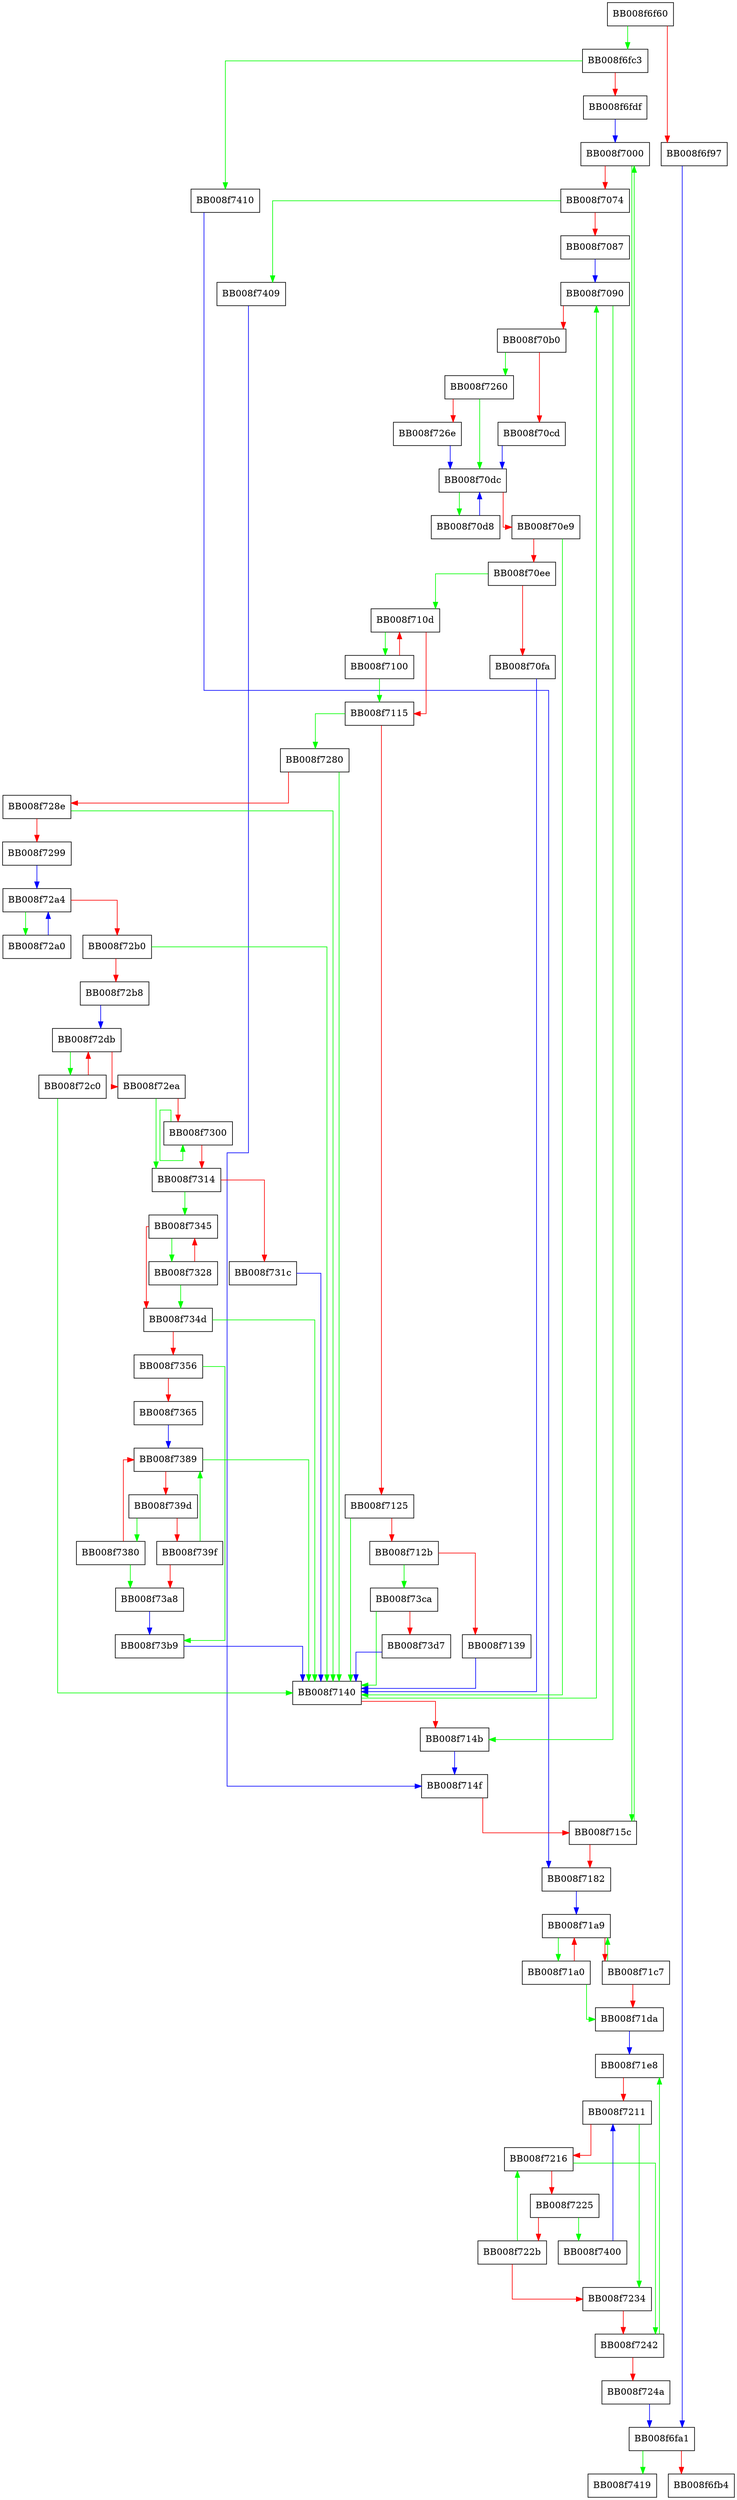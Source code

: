 digraph __gconv_read_conf {
  node [shape="box"];
  graph [splines=ortho];
  BB008f6f60 -> BB008f6fc3 [color="green"];
  BB008f6f60 -> BB008f6f97 [color="red"];
  BB008f6f97 -> BB008f6fa1 [color="blue"];
  BB008f6fa1 -> BB008f7419 [color="green"];
  BB008f6fa1 -> BB008f6fb4 [color="red"];
  BB008f6fc3 -> BB008f7410 [color="green"];
  BB008f6fc3 -> BB008f6fdf [color="red"];
  BB008f6fdf -> BB008f7000 [color="blue"];
  BB008f7000 -> BB008f715c [color="green"];
  BB008f7000 -> BB008f7074 [color="red"];
  BB008f7074 -> BB008f7409 [color="green"];
  BB008f7074 -> BB008f7087 [color="red"];
  BB008f7087 -> BB008f7090 [color="blue"];
  BB008f7090 -> BB008f714b [color="green"];
  BB008f7090 -> BB008f70b0 [color="red"];
  BB008f70b0 -> BB008f7260 [color="green"];
  BB008f70b0 -> BB008f70cd [color="red"];
  BB008f70cd -> BB008f70dc [color="blue"];
  BB008f70d8 -> BB008f70dc [color="blue"];
  BB008f70dc -> BB008f70d8 [color="green"];
  BB008f70dc -> BB008f70e9 [color="red"];
  BB008f70e9 -> BB008f7140 [color="green"];
  BB008f70e9 -> BB008f70ee [color="red"];
  BB008f70ee -> BB008f710d [color="green"];
  BB008f70ee -> BB008f70fa [color="red"];
  BB008f70fa -> BB008f7140 [color="blue"];
  BB008f7100 -> BB008f7115 [color="green"];
  BB008f7100 -> BB008f710d [color="red"];
  BB008f710d -> BB008f7100 [color="green"];
  BB008f710d -> BB008f7115 [color="red"];
  BB008f7115 -> BB008f7280 [color="green"];
  BB008f7115 -> BB008f7125 [color="red"];
  BB008f7125 -> BB008f7140 [color="green"];
  BB008f7125 -> BB008f712b [color="red"];
  BB008f712b -> BB008f73ca [color="green"];
  BB008f712b -> BB008f7139 [color="red"];
  BB008f7139 -> BB008f7140 [color="blue"];
  BB008f7140 -> BB008f7090 [color="green"];
  BB008f7140 -> BB008f714b [color="red"];
  BB008f714b -> BB008f714f [color="blue"];
  BB008f714f -> BB008f715c [color="red"];
  BB008f715c -> BB008f7000 [color="green"];
  BB008f715c -> BB008f7182 [color="red"];
  BB008f7182 -> BB008f71a9 [color="blue"];
  BB008f71a0 -> BB008f71da [color="green"];
  BB008f71a0 -> BB008f71a9 [color="red"];
  BB008f71a9 -> BB008f71a0 [color="green"];
  BB008f71a9 -> BB008f71c7 [color="red"];
  BB008f71c7 -> BB008f71a9 [color="green"];
  BB008f71c7 -> BB008f71da [color="red"];
  BB008f71da -> BB008f71e8 [color="blue"];
  BB008f71e8 -> BB008f7211 [color="red"];
  BB008f7211 -> BB008f7234 [color="green"];
  BB008f7211 -> BB008f7216 [color="red"];
  BB008f7216 -> BB008f7242 [color="green"];
  BB008f7216 -> BB008f7225 [color="red"];
  BB008f7225 -> BB008f7400 [color="green"];
  BB008f7225 -> BB008f722b [color="red"];
  BB008f722b -> BB008f7216 [color="green"];
  BB008f722b -> BB008f7234 [color="red"];
  BB008f7234 -> BB008f7242 [color="red"];
  BB008f7242 -> BB008f71e8 [color="green"];
  BB008f7242 -> BB008f724a [color="red"];
  BB008f724a -> BB008f6fa1 [color="blue"];
  BB008f7260 -> BB008f70dc [color="green"];
  BB008f7260 -> BB008f726e [color="red"];
  BB008f726e -> BB008f70dc [color="blue"];
  BB008f7280 -> BB008f7140 [color="green"];
  BB008f7280 -> BB008f728e [color="red"];
  BB008f728e -> BB008f7140 [color="green"];
  BB008f728e -> BB008f7299 [color="red"];
  BB008f7299 -> BB008f72a4 [color="blue"];
  BB008f72a0 -> BB008f72a4 [color="blue"];
  BB008f72a4 -> BB008f72a0 [color="green"];
  BB008f72a4 -> BB008f72b0 [color="red"];
  BB008f72b0 -> BB008f7140 [color="green"];
  BB008f72b0 -> BB008f72b8 [color="red"];
  BB008f72b8 -> BB008f72db [color="blue"];
  BB008f72c0 -> BB008f7140 [color="green"];
  BB008f72c0 -> BB008f72db [color="red"];
  BB008f72db -> BB008f72c0 [color="green"];
  BB008f72db -> BB008f72ea [color="red"];
  BB008f72ea -> BB008f7314 [color="green"];
  BB008f72ea -> BB008f7300 [color="red"];
  BB008f7300 -> BB008f7300 [color="green"];
  BB008f7300 -> BB008f7314 [color="red"];
  BB008f7314 -> BB008f7345 [color="green"];
  BB008f7314 -> BB008f731c [color="red"];
  BB008f731c -> BB008f7140 [color="blue"];
  BB008f7328 -> BB008f734d [color="green"];
  BB008f7328 -> BB008f7345 [color="red"];
  BB008f7345 -> BB008f7328 [color="green"];
  BB008f7345 -> BB008f734d [color="red"];
  BB008f734d -> BB008f7140 [color="green"];
  BB008f734d -> BB008f7356 [color="red"];
  BB008f7356 -> BB008f73b9 [color="green"];
  BB008f7356 -> BB008f7365 [color="red"];
  BB008f7365 -> BB008f7389 [color="blue"];
  BB008f7380 -> BB008f73a8 [color="green"];
  BB008f7380 -> BB008f7389 [color="red"];
  BB008f7389 -> BB008f7140 [color="green"];
  BB008f7389 -> BB008f739d [color="red"];
  BB008f739d -> BB008f7380 [color="green"];
  BB008f739d -> BB008f739f [color="red"];
  BB008f739f -> BB008f7389 [color="green"];
  BB008f739f -> BB008f73a8 [color="red"];
  BB008f73a8 -> BB008f73b9 [color="blue"];
  BB008f73b9 -> BB008f7140 [color="blue"];
  BB008f73ca -> BB008f7140 [color="green"];
  BB008f73ca -> BB008f73d7 [color="red"];
  BB008f73d7 -> BB008f7140 [color="blue"];
  BB008f7400 -> BB008f7211 [color="blue"];
  BB008f7409 -> BB008f714f [color="blue"];
  BB008f7410 -> BB008f7182 [color="blue"];
}